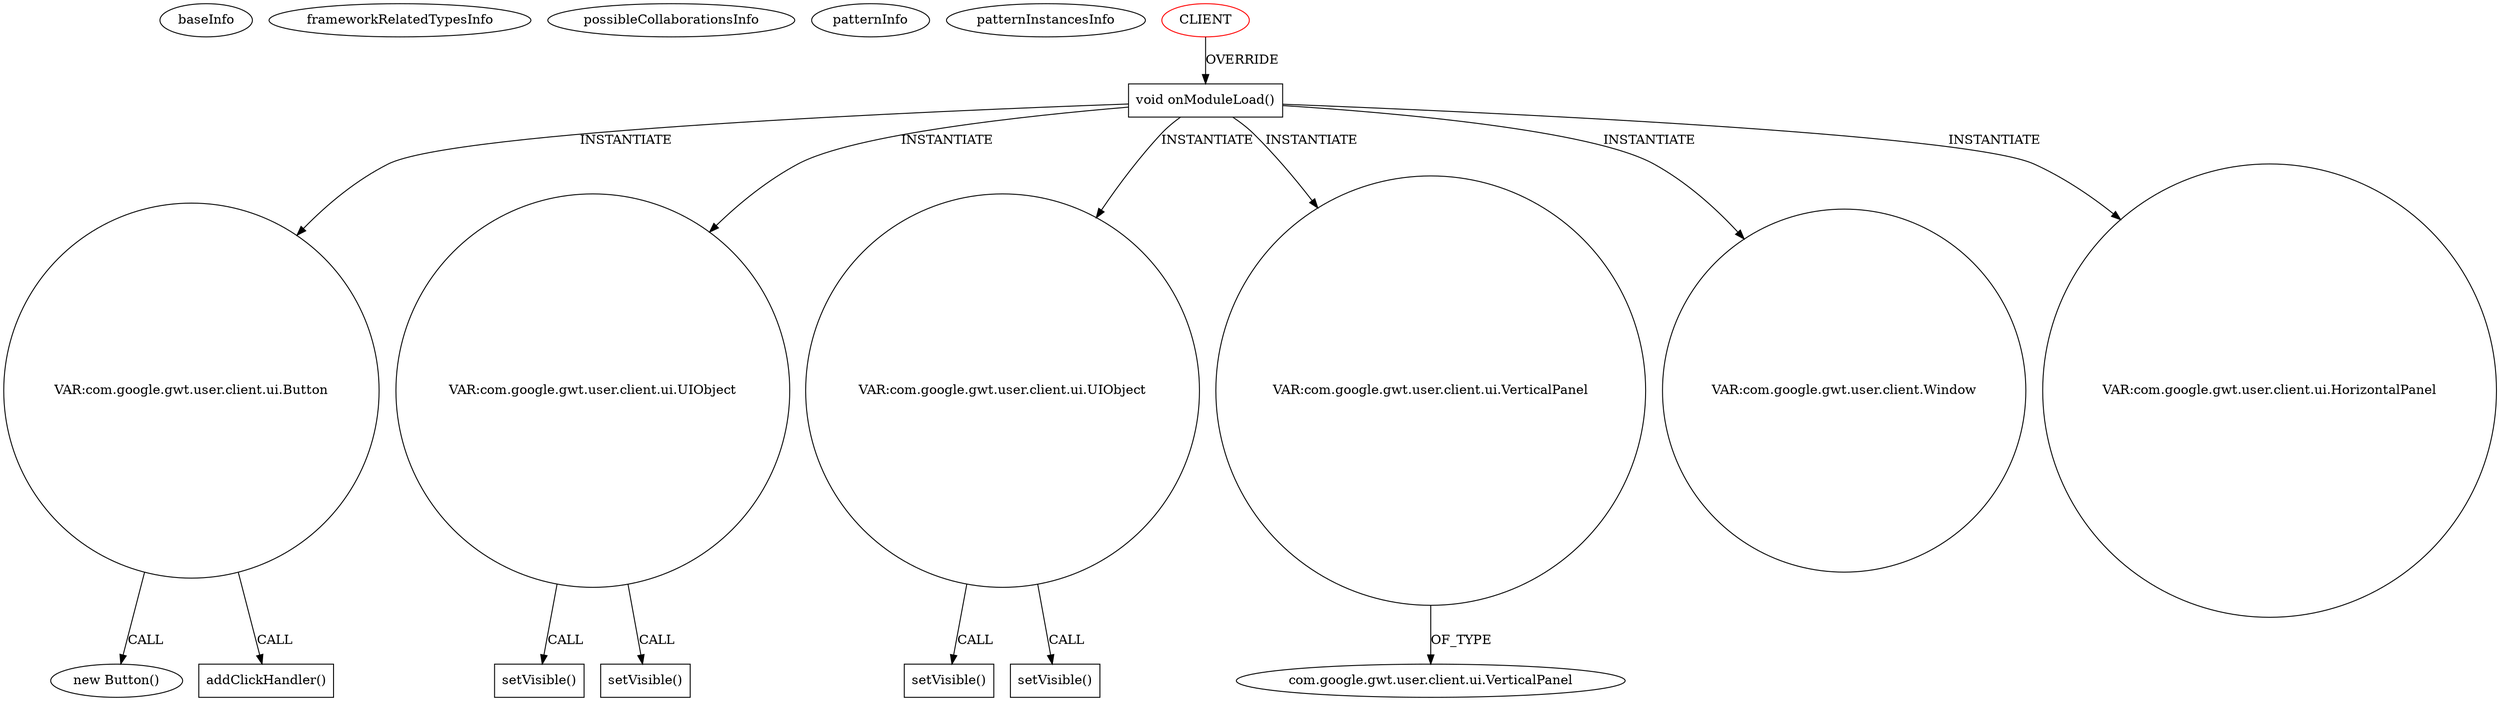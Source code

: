 digraph {
baseInfo[graphId=155,category="pattern",isAnonymous=false,possibleRelation=false]
frameworkRelatedTypesInfo[]
possibleCollaborationsInfo[]
patternInfo[frequency=2.0,patternRootClient=0]
patternInstancesInfo[0="Christian-Achilli-ropasci~/Christian-Achilli-ropasci/ropasci-master/Rock-Paper-Scissor/src/main/java/com/chris/interview/client/RopasciGame.java~RopasciGame~82",1="Max-Hailperin-MessageBoard~/Max-Hailperin-MessageBoard/MessageBoard-master/MessageBoard/src/edu/gac/mcs270/messageboard/client/MessageBoard.java~MessageBoard~324"]
79[label="new Button()",vertexType="CONSTRUCTOR_CALL",isFrameworkType=false]
80[label="VAR:com.google.gwt.user.client.ui.Button",vertexType="VARIABLE_EXPRESION",isFrameworkType=false,shape=circle]
101[label="addClickHandler()",vertexType="INSIDE_CALL",isFrameworkType=false,shape=box]
22[label="void onModuleLoad()",vertexType="OVERRIDING_METHOD_DECLARATION",isFrameworkType=false,shape=box]
0[label="CLIENT",vertexType="ROOT_CLIENT_CLASS_DECLARATION",isFrameworkType=false,color=red]
57[label="VAR:com.google.gwt.user.client.ui.UIObject",vertexType="VARIABLE_EXPRESION",isFrameworkType=false,shape=circle]
54[label="VAR:com.google.gwt.user.client.ui.UIObject",vertexType="VARIABLE_EXPRESION",isFrameworkType=false,shape=circle]
55[label="setVisible()",vertexType="INSIDE_CALL",isFrameworkType=false,shape=box]
141[label="setVisible()",vertexType="INSIDE_CALL",isFrameworkType=false,shape=box]
58[label="setVisible()",vertexType="INSIDE_CALL",isFrameworkType=false,shape=box]
139[label="setVisible()",vertexType="INSIDE_CALL",isFrameworkType=false,shape=box]
39[label="VAR:com.google.gwt.user.client.ui.VerticalPanel",vertexType="VARIABLE_EXPRESION",isFrameworkType=false,shape=circle]
6[label="com.google.gwt.user.client.ui.VerticalPanel",vertexType="FRAMEWORK_CLASS_TYPE",isFrameworkType=false]
23[label="VAR:com.google.gwt.user.client.Window",vertexType="VARIABLE_EXPRESION",isFrameworkType=false,shape=circle]
26[label="VAR:com.google.gwt.user.client.ui.HorizontalPanel",vertexType="VARIABLE_EXPRESION",isFrameworkType=false,shape=circle]
22->26[label="INSTANTIATE"]
57->58[label="CALL"]
39->6[label="OF_TYPE"]
54->55[label="CALL"]
22->57[label="INSTANTIATE"]
22->54[label="INSTANTIATE"]
54->141[label="CALL"]
0->22[label="OVERRIDE"]
22->23[label="INSTANTIATE"]
80->79[label="CALL"]
22->80[label="INSTANTIATE"]
57->139[label="CALL"]
80->101[label="CALL"]
22->39[label="INSTANTIATE"]
}

